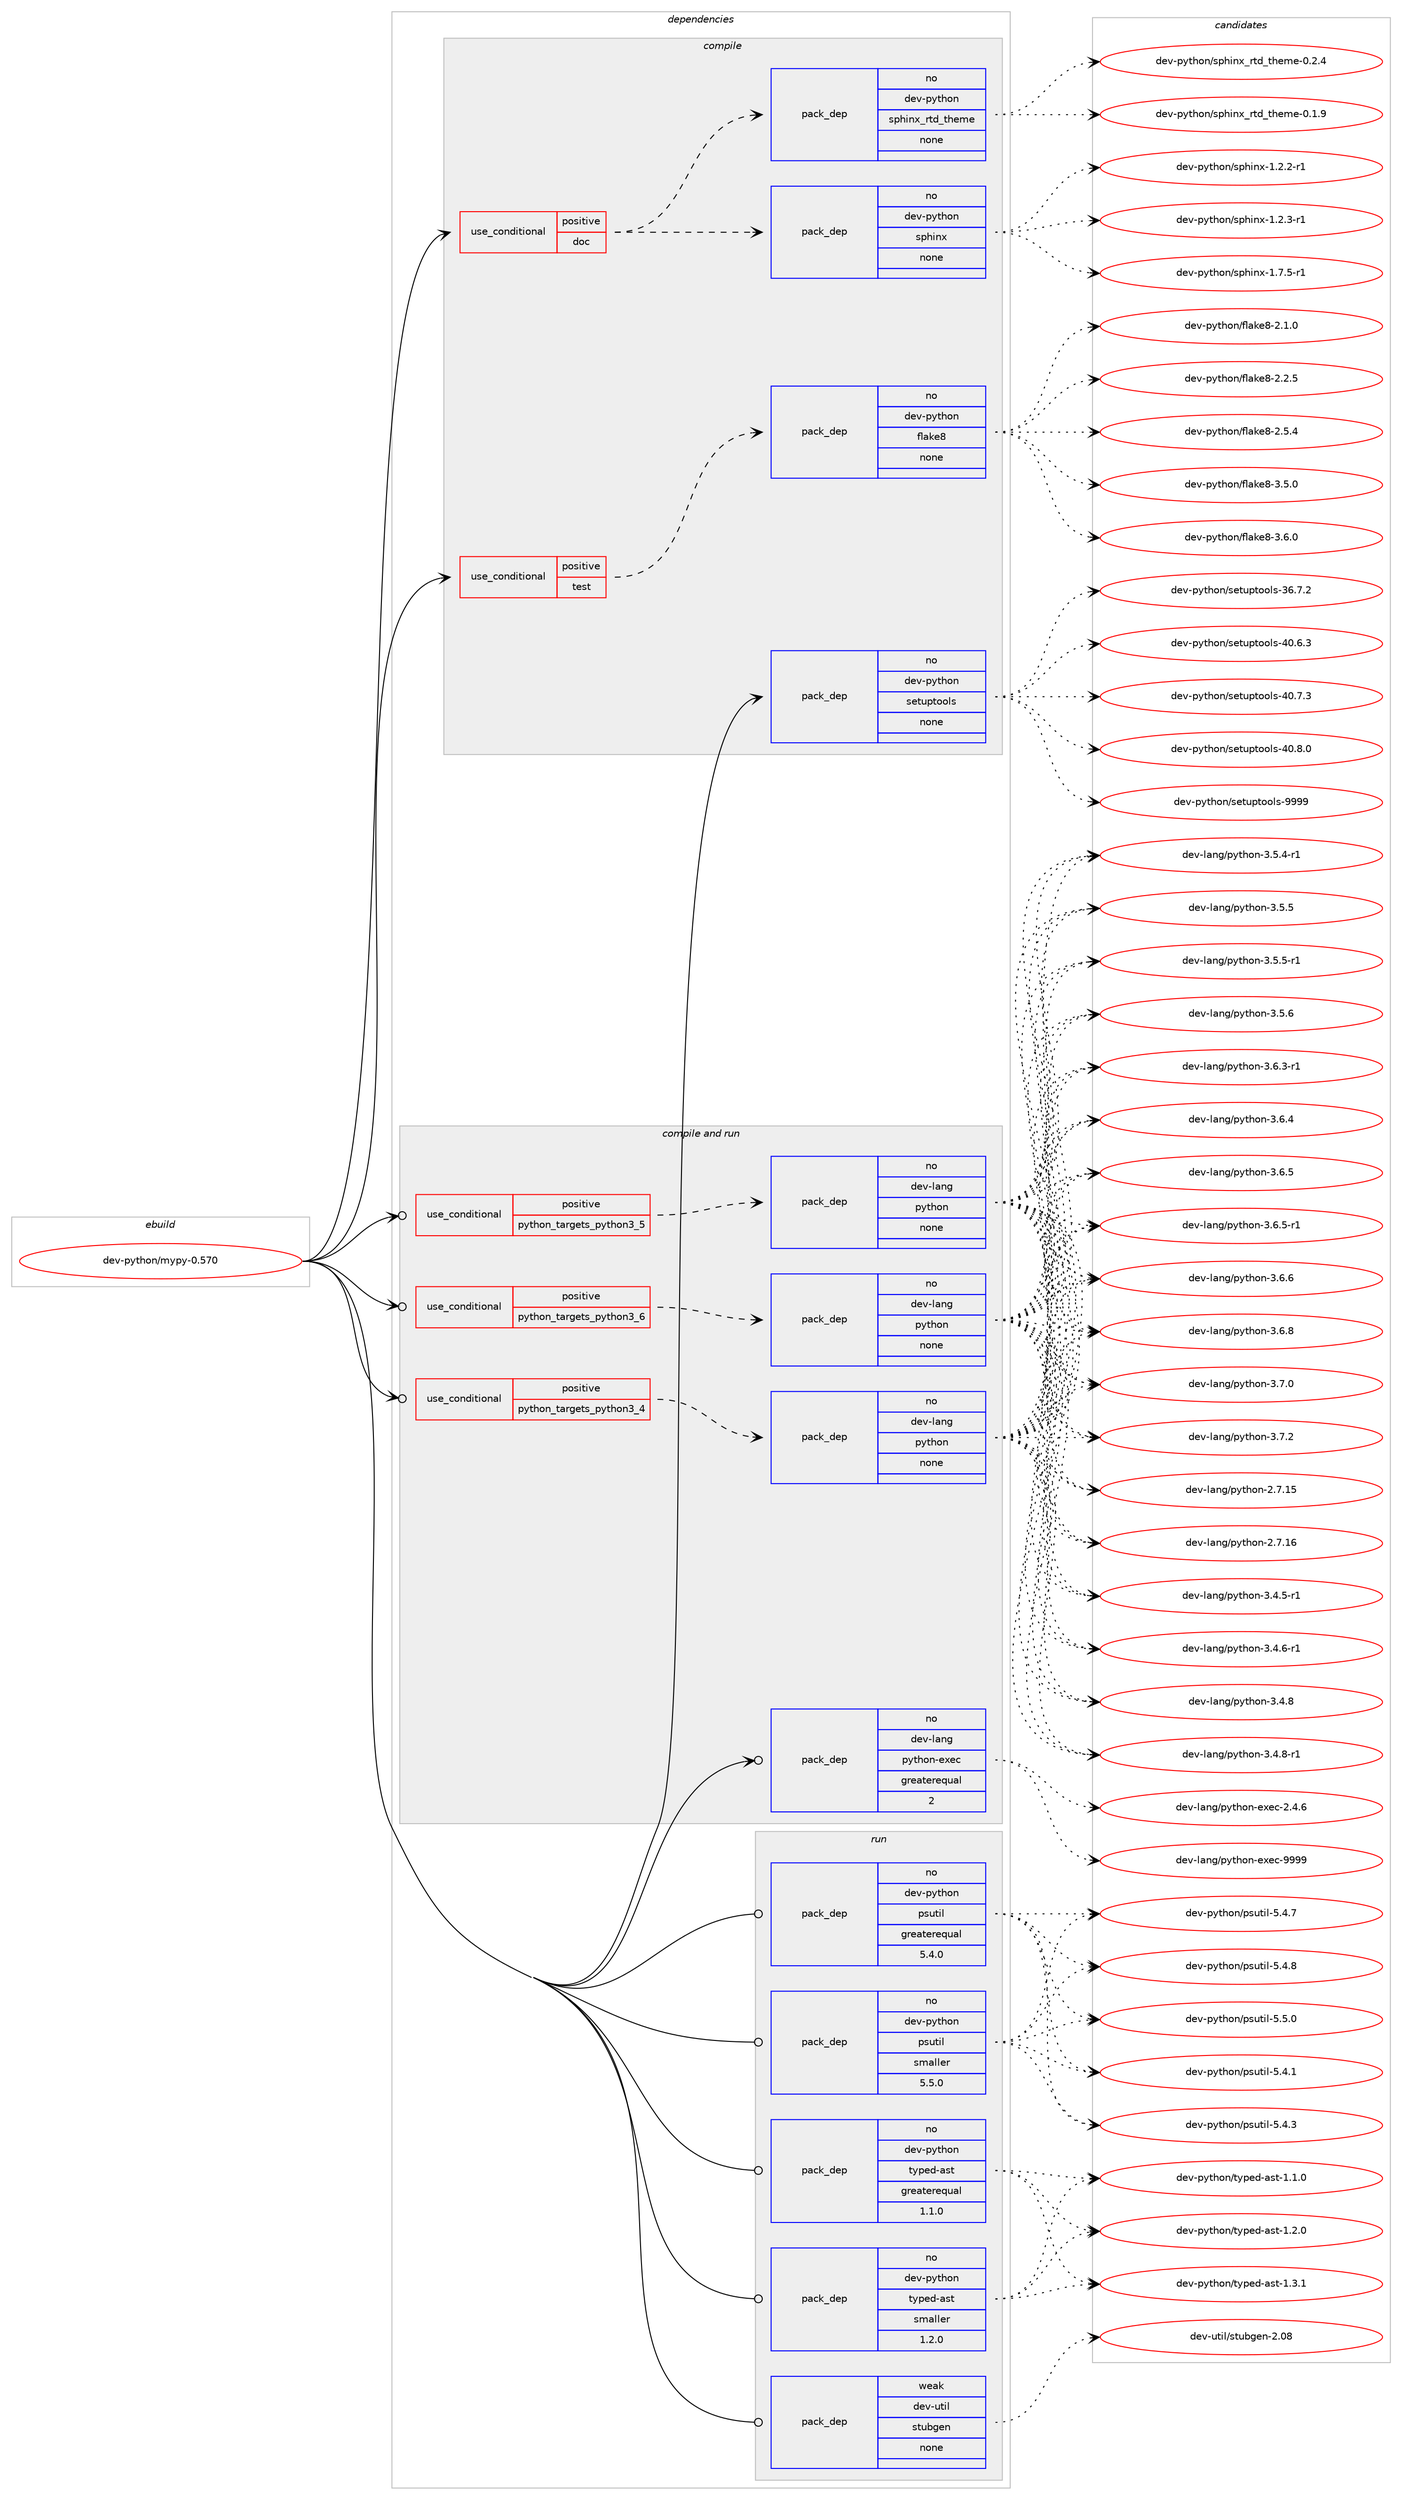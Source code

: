 digraph prolog {

# *************
# Graph options
# *************

newrank=true;
concentrate=true;
compound=true;
graph [rankdir=LR,fontname=Helvetica,fontsize=10,ranksep=1.5];#, ranksep=2.5, nodesep=0.2];
edge  [arrowhead=vee];
node  [fontname=Helvetica,fontsize=10];

# **********
# The ebuild
# **********

subgraph cluster_leftcol {
color=gray;
rank=same;
label=<<i>ebuild</i>>;
id [label="dev-python/mypy-0.570", color=red, width=4, href="../dev-python/mypy-0.570.svg"];
}

# ****************
# The dependencies
# ****************

subgraph cluster_midcol {
color=gray;
label=<<i>dependencies</i>>;
subgraph cluster_compile {
fillcolor="#eeeeee";
style=filled;
label=<<i>compile</i>>;
subgraph cond377789 {
dependency1419710 [label=<<TABLE BORDER="0" CELLBORDER="1" CELLSPACING="0" CELLPADDING="4"><TR><TD ROWSPAN="3" CELLPADDING="10">use_conditional</TD></TR><TR><TD>positive</TD></TR><TR><TD>doc</TD></TR></TABLE>>, shape=none, color=red];
subgraph pack1018647 {
dependency1419711 [label=<<TABLE BORDER="0" CELLBORDER="1" CELLSPACING="0" CELLPADDING="4" WIDTH="220"><TR><TD ROWSPAN="6" CELLPADDING="30">pack_dep</TD></TR><TR><TD WIDTH="110">no</TD></TR><TR><TD>dev-python</TD></TR><TR><TD>sphinx</TD></TR><TR><TD>none</TD></TR><TR><TD></TD></TR></TABLE>>, shape=none, color=blue];
}
dependency1419710:e -> dependency1419711:w [weight=20,style="dashed",arrowhead="vee"];
subgraph pack1018648 {
dependency1419712 [label=<<TABLE BORDER="0" CELLBORDER="1" CELLSPACING="0" CELLPADDING="4" WIDTH="220"><TR><TD ROWSPAN="6" CELLPADDING="30">pack_dep</TD></TR><TR><TD WIDTH="110">no</TD></TR><TR><TD>dev-python</TD></TR><TR><TD>sphinx_rtd_theme</TD></TR><TR><TD>none</TD></TR><TR><TD></TD></TR></TABLE>>, shape=none, color=blue];
}
dependency1419710:e -> dependency1419712:w [weight=20,style="dashed",arrowhead="vee"];
}
id:e -> dependency1419710:w [weight=20,style="solid",arrowhead="vee"];
subgraph cond377790 {
dependency1419713 [label=<<TABLE BORDER="0" CELLBORDER="1" CELLSPACING="0" CELLPADDING="4"><TR><TD ROWSPAN="3" CELLPADDING="10">use_conditional</TD></TR><TR><TD>positive</TD></TR><TR><TD>test</TD></TR></TABLE>>, shape=none, color=red];
subgraph pack1018649 {
dependency1419714 [label=<<TABLE BORDER="0" CELLBORDER="1" CELLSPACING="0" CELLPADDING="4" WIDTH="220"><TR><TD ROWSPAN="6" CELLPADDING="30">pack_dep</TD></TR><TR><TD WIDTH="110">no</TD></TR><TR><TD>dev-python</TD></TR><TR><TD>flake8</TD></TR><TR><TD>none</TD></TR><TR><TD></TD></TR></TABLE>>, shape=none, color=blue];
}
dependency1419713:e -> dependency1419714:w [weight=20,style="dashed",arrowhead="vee"];
}
id:e -> dependency1419713:w [weight=20,style="solid",arrowhead="vee"];
subgraph pack1018650 {
dependency1419715 [label=<<TABLE BORDER="0" CELLBORDER="1" CELLSPACING="0" CELLPADDING="4" WIDTH="220"><TR><TD ROWSPAN="6" CELLPADDING="30">pack_dep</TD></TR><TR><TD WIDTH="110">no</TD></TR><TR><TD>dev-python</TD></TR><TR><TD>setuptools</TD></TR><TR><TD>none</TD></TR><TR><TD></TD></TR></TABLE>>, shape=none, color=blue];
}
id:e -> dependency1419715:w [weight=20,style="solid",arrowhead="vee"];
}
subgraph cluster_compileandrun {
fillcolor="#eeeeee";
style=filled;
label=<<i>compile and run</i>>;
subgraph cond377791 {
dependency1419716 [label=<<TABLE BORDER="0" CELLBORDER="1" CELLSPACING="0" CELLPADDING="4"><TR><TD ROWSPAN="3" CELLPADDING="10">use_conditional</TD></TR><TR><TD>positive</TD></TR><TR><TD>python_targets_python3_4</TD></TR></TABLE>>, shape=none, color=red];
subgraph pack1018651 {
dependency1419717 [label=<<TABLE BORDER="0" CELLBORDER="1" CELLSPACING="0" CELLPADDING="4" WIDTH="220"><TR><TD ROWSPAN="6" CELLPADDING="30">pack_dep</TD></TR><TR><TD WIDTH="110">no</TD></TR><TR><TD>dev-lang</TD></TR><TR><TD>python</TD></TR><TR><TD>none</TD></TR><TR><TD></TD></TR></TABLE>>, shape=none, color=blue];
}
dependency1419716:e -> dependency1419717:w [weight=20,style="dashed",arrowhead="vee"];
}
id:e -> dependency1419716:w [weight=20,style="solid",arrowhead="odotvee"];
subgraph cond377792 {
dependency1419718 [label=<<TABLE BORDER="0" CELLBORDER="1" CELLSPACING="0" CELLPADDING="4"><TR><TD ROWSPAN="3" CELLPADDING="10">use_conditional</TD></TR><TR><TD>positive</TD></TR><TR><TD>python_targets_python3_5</TD></TR></TABLE>>, shape=none, color=red];
subgraph pack1018652 {
dependency1419719 [label=<<TABLE BORDER="0" CELLBORDER="1" CELLSPACING="0" CELLPADDING="4" WIDTH="220"><TR><TD ROWSPAN="6" CELLPADDING="30">pack_dep</TD></TR><TR><TD WIDTH="110">no</TD></TR><TR><TD>dev-lang</TD></TR><TR><TD>python</TD></TR><TR><TD>none</TD></TR><TR><TD></TD></TR></TABLE>>, shape=none, color=blue];
}
dependency1419718:e -> dependency1419719:w [weight=20,style="dashed",arrowhead="vee"];
}
id:e -> dependency1419718:w [weight=20,style="solid",arrowhead="odotvee"];
subgraph cond377793 {
dependency1419720 [label=<<TABLE BORDER="0" CELLBORDER="1" CELLSPACING="0" CELLPADDING="4"><TR><TD ROWSPAN="3" CELLPADDING="10">use_conditional</TD></TR><TR><TD>positive</TD></TR><TR><TD>python_targets_python3_6</TD></TR></TABLE>>, shape=none, color=red];
subgraph pack1018653 {
dependency1419721 [label=<<TABLE BORDER="0" CELLBORDER="1" CELLSPACING="0" CELLPADDING="4" WIDTH="220"><TR><TD ROWSPAN="6" CELLPADDING="30">pack_dep</TD></TR><TR><TD WIDTH="110">no</TD></TR><TR><TD>dev-lang</TD></TR><TR><TD>python</TD></TR><TR><TD>none</TD></TR><TR><TD></TD></TR></TABLE>>, shape=none, color=blue];
}
dependency1419720:e -> dependency1419721:w [weight=20,style="dashed",arrowhead="vee"];
}
id:e -> dependency1419720:w [weight=20,style="solid",arrowhead="odotvee"];
subgraph pack1018654 {
dependency1419722 [label=<<TABLE BORDER="0" CELLBORDER="1" CELLSPACING="0" CELLPADDING="4" WIDTH="220"><TR><TD ROWSPAN="6" CELLPADDING="30">pack_dep</TD></TR><TR><TD WIDTH="110">no</TD></TR><TR><TD>dev-lang</TD></TR><TR><TD>python-exec</TD></TR><TR><TD>greaterequal</TD></TR><TR><TD>2</TD></TR></TABLE>>, shape=none, color=blue];
}
id:e -> dependency1419722:w [weight=20,style="solid",arrowhead="odotvee"];
}
subgraph cluster_run {
fillcolor="#eeeeee";
style=filled;
label=<<i>run</i>>;
subgraph pack1018655 {
dependency1419723 [label=<<TABLE BORDER="0" CELLBORDER="1" CELLSPACING="0" CELLPADDING="4" WIDTH="220"><TR><TD ROWSPAN="6" CELLPADDING="30">pack_dep</TD></TR><TR><TD WIDTH="110">no</TD></TR><TR><TD>dev-python</TD></TR><TR><TD>psutil</TD></TR><TR><TD>greaterequal</TD></TR><TR><TD>5.4.0</TD></TR></TABLE>>, shape=none, color=blue];
}
id:e -> dependency1419723:w [weight=20,style="solid",arrowhead="odot"];
subgraph pack1018656 {
dependency1419724 [label=<<TABLE BORDER="0" CELLBORDER="1" CELLSPACING="0" CELLPADDING="4" WIDTH="220"><TR><TD ROWSPAN="6" CELLPADDING="30">pack_dep</TD></TR><TR><TD WIDTH="110">no</TD></TR><TR><TD>dev-python</TD></TR><TR><TD>psutil</TD></TR><TR><TD>smaller</TD></TR><TR><TD>5.5.0</TD></TR></TABLE>>, shape=none, color=blue];
}
id:e -> dependency1419724:w [weight=20,style="solid",arrowhead="odot"];
subgraph pack1018657 {
dependency1419725 [label=<<TABLE BORDER="0" CELLBORDER="1" CELLSPACING="0" CELLPADDING="4" WIDTH="220"><TR><TD ROWSPAN="6" CELLPADDING="30">pack_dep</TD></TR><TR><TD WIDTH="110">no</TD></TR><TR><TD>dev-python</TD></TR><TR><TD>typed-ast</TD></TR><TR><TD>greaterequal</TD></TR><TR><TD>1.1.0</TD></TR></TABLE>>, shape=none, color=blue];
}
id:e -> dependency1419725:w [weight=20,style="solid",arrowhead="odot"];
subgraph pack1018658 {
dependency1419726 [label=<<TABLE BORDER="0" CELLBORDER="1" CELLSPACING="0" CELLPADDING="4" WIDTH="220"><TR><TD ROWSPAN="6" CELLPADDING="30">pack_dep</TD></TR><TR><TD WIDTH="110">no</TD></TR><TR><TD>dev-python</TD></TR><TR><TD>typed-ast</TD></TR><TR><TD>smaller</TD></TR><TR><TD>1.2.0</TD></TR></TABLE>>, shape=none, color=blue];
}
id:e -> dependency1419726:w [weight=20,style="solid",arrowhead="odot"];
subgraph pack1018659 {
dependency1419727 [label=<<TABLE BORDER="0" CELLBORDER="1" CELLSPACING="0" CELLPADDING="4" WIDTH="220"><TR><TD ROWSPAN="6" CELLPADDING="30">pack_dep</TD></TR><TR><TD WIDTH="110">weak</TD></TR><TR><TD>dev-util</TD></TR><TR><TD>stubgen</TD></TR><TR><TD>none</TD></TR><TR><TD></TD></TR></TABLE>>, shape=none, color=blue];
}
id:e -> dependency1419727:w [weight=20,style="solid",arrowhead="odot"];
}
}

# **************
# The candidates
# **************

subgraph cluster_choices {
rank=same;
color=gray;
label=<<i>candidates</i>>;

subgraph choice1018647 {
color=black;
nodesep=1;
choice10010111845112121116104111110471151121041051101204549465046504511449 [label="dev-python/sphinx-1.2.2-r1", color=red, width=4,href="../dev-python/sphinx-1.2.2-r1.svg"];
choice10010111845112121116104111110471151121041051101204549465046514511449 [label="dev-python/sphinx-1.2.3-r1", color=red, width=4,href="../dev-python/sphinx-1.2.3-r1.svg"];
choice10010111845112121116104111110471151121041051101204549465546534511449 [label="dev-python/sphinx-1.7.5-r1", color=red, width=4,href="../dev-python/sphinx-1.7.5-r1.svg"];
dependency1419711:e -> choice10010111845112121116104111110471151121041051101204549465046504511449:w [style=dotted,weight="100"];
dependency1419711:e -> choice10010111845112121116104111110471151121041051101204549465046514511449:w [style=dotted,weight="100"];
dependency1419711:e -> choice10010111845112121116104111110471151121041051101204549465546534511449:w [style=dotted,weight="100"];
}
subgraph choice1018648 {
color=black;
nodesep=1;
choice10010111845112121116104111110471151121041051101209511411610095116104101109101454846494657 [label="dev-python/sphinx_rtd_theme-0.1.9", color=red, width=4,href="../dev-python/sphinx_rtd_theme-0.1.9.svg"];
choice10010111845112121116104111110471151121041051101209511411610095116104101109101454846504652 [label="dev-python/sphinx_rtd_theme-0.2.4", color=red, width=4,href="../dev-python/sphinx_rtd_theme-0.2.4.svg"];
dependency1419712:e -> choice10010111845112121116104111110471151121041051101209511411610095116104101109101454846494657:w [style=dotted,weight="100"];
dependency1419712:e -> choice10010111845112121116104111110471151121041051101209511411610095116104101109101454846504652:w [style=dotted,weight="100"];
}
subgraph choice1018649 {
color=black;
nodesep=1;
choice10010111845112121116104111110471021089710710156455046494648 [label="dev-python/flake8-2.1.0", color=red, width=4,href="../dev-python/flake8-2.1.0.svg"];
choice10010111845112121116104111110471021089710710156455046504653 [label="dev-python/flake8-2.2.5", color=red, width=4,href="../dev-python/flake8-2.2.5.svg"];
choice10010111845112121116104111110471021089710710156455046534652 [label="dev-python/flake8-2.5.4", color=red, width=4,href="../dev-python/flake8-2.5.4.svg"];
choice10010111845112121116104111110471021089710710156455146534648 [label="dev-python/flake8-3.5.0", color=red, width=4,href="../dev-python/flake8-3.5.0.svg"];
choice10010111845112121116104111110471021089710710156455146544648 [label="dev-python/flake8-3.6.0", color=red, width=4,href="../dev-python/flake8-3.6.0.svg"];
dependency1419714:e -> choice10010111845112121116104111110471021089710710156455046494648:w [style=dotted,weight="100"];
dependency1419714:e -> choice10010111845112121116104111110471021089710710156455046504653:w [style=dotted,weight="100"];
dependency1419714:e -> choice10010111845112121116104111110471021089710710156455046534652:w [style=dotted,weight="100"];
dependency1419714:e -> choice10010111845112121116104111110471021089710710156455146534648:w [style=dotted,weight="100"];
dependency1419714:e -> choice10010111845112121116104111110471021089710710156455146544648:w [style=dotted,weight="100"];
}
subgraph choice1018650 {
color=black;
nodesep=1;
choice100101118451121211161041111104711510111611711211611111110811545515446554650 [label="dev-python/setuptools-36.7.2", color=red, width=4,href="../dev-python/setuptools-36.7.2.svg"];
choice100101118451121211161041111104711510111611711211611111110811545524846544651 [label="dev-python/setuptools-40.6.3", color=red, width=4,href="../dev-python/setuptools-40.6.3.svg"];
choice100101118451121211161041111104711510111611711211611111110811545524846554651 [label="dev-python/setuptools-40.7.3", color=red, width=4,href="../dev-python/setuptools-40.7.3.svg"];
choice100101118451121211161041111104711510111611711211611111110811545524846564648 [label="dev-python/setuptools-40.8.0", color=red, width=4,href="../dev-python/setuptools-40.8.0.svg"];
choice10010111845112121116104111110471151011161171121161111111081154557575757 [label="dev-python/setuptools-9999", color=red, width=4,href="../dev-python/setuptools-9999.svg"];
dependency1419715:e -> choice100101118451121211161041111104711510111611711211611111110811545515446554650:w [style=dotted,weight="100"];
dependency1419715:e -> choice100101118451121211161041111104711510111611711211611111110811545524846544651:w [style=dotted,weight="100"];
dependency1419715:e -> choice100101118451121211161041111104711510111611711211611111110811545524846554651:w [style=dotted,weight="100"];
dependency1419715:e -> choice100101118451121211161041111104711510111611711211611111110811545524846564648:w [style=dotted,weight="100"];
dependency1419715:e -> choice10010111845112121116104111110471151011161171121161111111081154557575757:w [style=dotted,weight="100"];
}
subgraph choice1018651 {
color=black;
nodesep=1;
choice10010111845108971101034711212111610411111045504655464953 [label="dev-lang/python-2.7.15", color=red, width=4,href="../dev-lang/python-2.7.15.svg"];
choice10010111845108971101034711212111610411111045504655464954 [label="dev-lang/python-2.7.16", color=red, width=4,href="../dev-lang/python-2.7.16.svg"];
choice1001011184510897110103471121211161041111104551465246534511449 [label="dev-lang/python-3.4.5-r1", color=red, width=4,href="../dev-lang/python-3.4.5-r1.svg"];
choice1001011184510897110103471121211161041111104551465246544511449 [label="dev-lang/python-3.4.6-r1", color=red, width=4,href="../dev-lang/python-3.4.6-r1.svg"];
choice100101118451089711010347112121116104111110455146524656 [label="dev-lang/python-3.4.8", color=red, width=4,href="../dev-lang/python-3.4.8.svg"];
choice1001011184510897110103471121211161041111104551465246564511449 [label="dev-lang/python-3.4.8-r1", color=red, width=4,href="../dev-lang/python-3.4.8-r1.svg"];
choice1001011184510897110103471121211161041111104551465346524511449 [label="dev-lang/python-3.5.4-r1", color=red, width=4,href="../dev-lang/python-3.5.4-r1.svg"];
choice100101118451089711010347112121116104111110455146534653 [label="dev-lang/python-3.5.5", color=red, width=4,href="../dev-lang/python-3.5.5.svg"];
choice1001011184510897110103471121211161041111104551465346534511449 [label="dev-lang/python-3.5.5-r1", color=red, width=4,href="../dev-lang/python-3.5.5-r1.svg"];
choice100101118451089711010347112121116104111110455146534654 [label="dev-lang/python-3.5.6", color=red, width=4,href="../dev-lang/python-3.5.6.svg"];
choice1001011184510897110103471121211161041111104551465446514511449 [label="dev-lang/python-3.6.3-r1", color=red, width=4,href="../dev-lang/python-3.6.3-r1.svg"];
choice100101118451089711010347112121116104111110455146544652 [label="dev-lang/python-3.6.4", color=red, width=4,href="../dev-lang/python-3.6.4.svg"];
choice100101118451089711010347112121116104111110455146544653 [label="dev-lang/python-3.6.5", color=red, width=4,href="../dev-lang/python-3.6.5.svg"];
choice1001011184510897110103471121211161041111104551465446534511449 [label="dev-lang/python-3.6.5-r1", color=red, width=4,href="../dev-lang/python-3.6.5-r1.svg"];
choice100101118451089711010347112121116104111110455146544654 [label="dev-lang/python-3.6.6", color=red, width=4,href="../dev-lang/python-3.6.6.svg"];
choice100101118451089711010347112121116104111110455146544656 [label="dev-lang/python-3.6.8", color=red, width=4,href="../dev-lang/python-3.6.8.svg"];
choice100101118451089711010347112121116104111110455146554648 [label="dev-lang/python-3.7.0", color=red, width=4,href="../dev-lang/python-3.7.0.svg"];
choice100101118451089711010347112121116104111110455146554650 [label="dev-lang/python-3.7.2", color=red, width=4,href="../dev-lang/python-3.7.2.svg"];
dependency1419717:e -> choice10010111845108971101034711212111610411111045504655464953:w [style=dotted,weight="100"];
dependency1419717:e -> choice10010111845108971101034711212111610411111045504655464954:w [style=dotted,weight="100"];
dependency1419717:e -> choice1001011184510897110103471121211161041111104551465246534511449:w [style=dotted,weight="100"];
dependency1419717:e -> choice1001011184510897110103471121211161041111104551465246544511449:w [style=dotted,weight="100"];
dependency1419717:e -> choice100101118451089711010347112121116104111110455146524656:w [style=dotted,weight="100"];
dependency1419717:e -> choice1001011184510897110103471121211161041111104551465246564511449:w [style=dotted,weight="100"];
dependency1419717:e -> choice1001011184510897110103471121211161041111104551465346524511449:w [style=dotted,weight="100"];
dependency1419717:e -> choice100101118451089711010347112121116104111110455146534653:w [style=dotted,weight="100"];
dependency1419717:e -> choice1001011184510897110103471121211161041111104551465346534511449:w [style=dotted,weight="100"];
dependency1419717:e -> choice100101118451089711010347112121116104111110455146534654:w [style=dotted,weight="100"];
dependency1419717:e -> choice1001011184510897110103471121211161041111104551465446514511449:w [style=dotted,weight="100"];
dependency1419717:e -> choice100101118451089711010347112121116104111110455146544652:w [style=dotted,weight="100"];
dependency1419717:e -> choice100101118451089711010347112121116104111110455146544653:w [style=dotted,weight="100"];
dependency1419717:e -> choice1001011184510897110103471121211161041111104551465446534511449:w [style=dotted,weight="100"];
dependency1419717:e -> choice100101118451089711010347112121116104111110455146544654:w [style=dotted,weight="100"];
dependency1419717:e -> choice100101118451089711010347112121116104111110455146544656:w [style=dotted,weight="100"];
dependency1419717:e -> choice100101118451089711010347112121116104111110455146554648:w [style=dotted,weight="100"];
dependency1419717:e -> choice100101118451089711010347112121116104111110455146554650:w [style=dotted,weight="100"];
}
subgraph choice1018652 {
color=black;
nodesep=1;
choice10010111845108971101034711212111610411111045504655464953 [label="dev-lang/python-2.7.15", color=red, width=4,href="../dev-lang/python-2.7.15.svg"];
choice10010111845108971101034711212111610411111045504655464954 [label="dev-lang/python-2.7.16", color=red, width=4,href="../dev-lang/python-2.7.16.svg"];
choice1001011184510897110103471121211161041111104551465246534511449 [label="dev-lang/python-3.4.5-r1", color=red, width=4,href="../dev-lang/python-3.4.5-r1.svg"];
choice1001011184510897110103471121211161041111104551465246544511449 [label="dev-lang/python-3.4.6-r1", color=red, width=4,href="../dev-lang/python-3.4.6-r1.svg"];
choice100101118451089711010347112121116104111110455146524656 [label="dev-lang/python-3.4.8", color=red, width=4,href="../dev-lang/python-3.4.8.svg"];
choice1001011184510897110103471121211161041111104551465246564511449 [label="dev-lang/python-3.4.8-r1", color=red, width=4,href="../dev-lang/python-3.4.8-r1.svg"];
choice1001011184510897110103471121211161041111104551465346524511449 [label="dev-lang/python-3.5.4-r1", color=red, width=4,href="../dev-lang/python-3.5.4-r1.svg"];
choice100101118451089711010347112121116104111110455146534653 [label="dev-lang/python-3.5.5", color=red, width=4,href="../dev-lang/python-3.5.5.svg"];
choice1001011184510897110103471121211161041111104551465346534511449 [label="dev-lang/python-3.5.5-r1", color=red, width=4,href="../dev-lang/python-3.5.5-r1.svg"];
choice100101118451089711010347112121116104111110455146534654 [label="dev-lang/python-3.5.6", color=red, width=4,href="../dev-lang/python-3.5.6.svg"];
choice1001011184510897110103471121211161041111104551465446514511449 [label="dev-lang/python-3.6.3-r1", color=red, width=4,href="../dev-lang/python-3.6.3-r1.svg"];
choice100101118451089711010347112121116104111110455146544652 [label="dev-lang/python-3.6.4", color=red, width=4,href="../dev-lang/python-3.6.4.svg"];
choice100101118451089711010347112121116104111110455146544653 [label="dev-lang/python-3.6.5", color=red, width=4,href="../dev-lang/python-3.6.5.svg"];
choice1001011184510897110103471121211161041111104551465446534511449 [label="dev-lang/python-3.6.5-r1", color=red, width=4,href="../dev-lang/python-3.6.5-r1.svg"];
choice100101118451089711010347112121116104111110455146544654 [label="dev-lang/python-3.6.6", color=red, width=4,href="../dev-lang/python-3.6.6.svg"];
choice100101118451089711010347112121116104111110455146544656 [label="dev-lang/python-3.6.8", color=red, width=4,href="../dev-lang/python-3.6.8.svg"];
choice100101118451089711010347112121116104111110455146554648 [label="dev-lang/python-3.7.0", color=red, width=4,href="../dev-lang/python-3.7.0.svg"];
choice100101118451089711010347112121116104111110455146554650 [label="dev-lang/python-3.7.2", color=red, width=4,href="../dev-lang/python-3.7.2.svg"];
dependency1419719:e -> choice10010111845108971101034711212111610411111045504655464953:w [style=dotted,weight="100"];
dependency1419719:e -> choice10010111845108971101034711212111610411111045504655464954:w [style=dotted,weight="100"];
dependency1419719:e -> choice1001011184510897110103471121211161041111104551465246534511449:w [style=dotted,weight="100"];
dependency1419719:e -> choice1001011184510897110103471121211161041111104551465246544511449:w [style=dotted,weight="100"];
dependency1419719:e -> choice100101118451089711010347112121116104111110455146524656:w [style=dotted,weight="100"];
dependency1419719:e -> choice1001011184510897110103471121211161041111104551465246564511449:w [style=dotted,weight="100"];
dependency1419719:e -> choice1001011184510897110103471121211161041111104551465346524511449:w [style=dotted,weight="100"];
dependency1419719:e -> choice100101118451089711010347112121116104111110455146534653:w [style=dotted,weight="100"];
dependency1419719:e -> choice1001011184510897110103471121211161041111104551465346534511449:w [style=dotted,weight="100"];
dependency1419719:e -> choice100101118451089711010347112121116104111110455146534654:w [style=dotted,weight="100"];
dependency1419719:e -> choice1001011184510897110103471121211161041111104551465446514511449:w [style=dotted,weight="100"];
dependency1419719:e -> choice100101118451089711010347112121116104111110455146544652:w [style=dotted,weight="100"];
dependency1419719:e -> choice100101118451089711010347112121116104111110455146544653:w [style=dotted,weight="100"];
dependency1419719:e -> choice1001011184510897110103471121211161041111104551465446534511449:w [style=dotted,weight="100"];
dependency1419719:e -> choice100101118451089711010347112121116104111110455146544654:w [style=dotted,weight="100"];
dependency1419719:e -> choice100101118451089711010347112121116104111110455146544656:w [style=dotted,weight="100"];
dependency1419719:e -> choice100101118451089711010347112121116104111110455146554648:w [style=dotted,weight="100"];
dependency1419719:e -> choice100101118451089711010347112121116104111110455146554650:w [style=dotted,weight="100"];
}
subgraph choice1018653 {
color=black;
nodesep=1;
choice10010111845108971101034711212111610411111045504655464953 [label="dev-lang/python-2.7.15", color=red, width=4,href="../dev-lang/python-2.7.15.svg"];
choice10010111845108971101034711212111610411111045504655464954 [label="dev-lang/python-2.7.16", color=red, width=4,href="../dev-lang/python-2.7.16.svg"];
choice1001011184510897110103471121211161041111104551465246534511449 [label="dev-lang/python-3.4.5-r1", color=red, width=4,href="../dev-lang/python-3.4.5-r1.svg"];
choice1001011184510897110103471121211161041111104551465246544511449 [label="dev-lang/python-3.4.6-r1", color=red, width=4,href="../dev-lang/python-3.4.6-r1.svg"];
choice100101118451089711010347112121116104111110455146524656 [label="dev-lang/python-3.4.8", color=red, width=4,href="../dev-lang/python-3.4.8.svg"];
choice1001011184510897110103471121211161041111104551465246564511449 [label="dev-lang/python-3.4.8-r1", color=red, width=4,href="../dev-lang/python-3.4.8-r1.svg"];
choice1001011184510897110103471121211161041111104551465346524511449 [label="dev-lang/python-3.5.4-r1", color=red, width=4,href="../dev-lang/python-3.5.4-r1.svg"];
choice100101118451089711010347112121116104111110455146534653 [label="dev-lang/python-3.5.5", color=red, width=4,href="../dev-lang/python-3.5.5.svg"];
choice1001011184510897110103471121211161041111104551465346534511449 [label="dev-lang/python-3.5.5-r1", color=red, width=4,href="../dev-lang/python-3.5.5-r1.svg"];
choice100101118451089711010347112121116104111110455146534654 [label="dev-lang/python-3.5.6", color=red, width=4,href="../dev-lang/python-3.5.6.svg"];
choice1001011184510897110103471121211161041111104551465446514511449 [label="dev-lang/python-3.6.3-r1", color=red, width=4,href="../dev-lang/python-3.6.3-r1.svg"];
choice100101118451089711010347112121116104111110455146544652 [label="dev-lang/python-3.6.4", color=red, width=4,href="../dev-lang/python-3.6.4.svg"];
choice100101118451089711010347112121116104111110455146544653 [label="dev-lang/python-3.6.5", color=red, width=4,href="../dev-lang/python-3.6.5.svg"];
choice1001011184510897110103471121211161041111104551465446534511449 [label="dev-lang/python-3.6.5-r1", color=red, width=4,href="../dev-lang/python-3.6.5-r1.svg"];
choice100101118451089711010347112121116104111110455146544654 [label="dev-lang/python-3.6.6", color=red, width=4,href="../dev-lang/python-3.6.6.svg"];
choice100101118451089711010347112121116104111110455146544656 [label="dev-lang/python-3.6.8", color=red, width=4,href="../dev-lang/python-3.6.8.svg"];
choice100101118451089711010347112121116104111110455146554648 [label="dev-lang/python-3.7.0", color=red, width=4,href="../dev-lang/python-3.7.0.svg"];
choice100101118451089711010347112121116104111110455146554650 [label="dev-lang/python-3.7.2", color=red, width=4,href="../dev-lang/python-3.7.2.svg"];
dependency1419721:e -> choice10010111845108971101034711212111610411111045504655464953:w [style=dotted,weight="100"];
dependency1419721:e -> choice10010111845108971101034711212111610411111045504655464954:w [style=dotted,weight="100"];
dependency1419721:e -> choice1001011184510897110103471121211161041111104551465246534511449:w [style=dotted,weight="100"];
dependency1419721:e -> choice1001011184510897110103471121211161041111104551465246544511449:w [style=dotted,weight="100"];
dependency1419721:e -> choice100101118451089711010347112121116104111110455146524656:w [style=dotted,weight="100"];
dependency1419721:e -> choice1001011184510897110103471121211161041111104551465246564511449:w [style=dotted,weight="100"];
dependency1419721:e -> choice1001011184510897110103471121211161041111104551465346524511449:w [style=dotted,weight="100"];
dependency1419721:e -> choice100101118451089711010347112121116104111110455146534653:w [style=dotted,weight="100"];
dependency1419721:e -> choice1001011184510897110103471121211161041111104551465346534511449:w [style=dotted,weight="100"];
dependency1419721:e -> choice100101118451089711010347112121116104111110455146534654:w [style=dotted,weight="100"];
dependency1419721:e -> choice1001011184510897110103471121211161041111104551465446514511449:w [style=dotted,weight="100"];
dependency1419721:e -> choice100101118451089711010347112121116104111110455146544652:w [style=dotted,weight="100"];
dependency1419721:e -> choice100101118451089711010347112121116104111110455146544653:w [style=dotted,weight="100"];
dependency1419721:e -> choice1001011184510897110103471121211161041111104551465446534511449:w [style=dotted,weight="100"];
dependency1419721:e -> choice100101118451089711010347112121116104111110455146544654:w [style=dotted,weight="100"];
dependency1419721:e -> choice100101118451089711010347112121116104111110455146544656:w [style=dotted,weight="100"];
dependency1419721:e -> choice100101118451089711010347112121116104111110455146554648:w [style=dotted,weight="100"];
dependency1419721:e -> choice100101118451089711010347112121116104111110455146554650:w [style=dotted,weight="100"];
}
subgraph choice1018654 {
color=black;
nodesep=1;
choice1001011184510897110103471121211161041111104510112010199455046524654 [label="dev-lang/python-exec-2.4.6", color=red, width=4,href="../dev-lang/python-exec-2.4.6.svg"];
choice10010111845108971101034711212111610411111045101120101994557575757 [label="dev-lang/python-exec-9999", color=red, width=4,href="../dev-lang/python-exec-9999.svg"];
dependency1419722:e -> choice1001011184510897110103471121211161041111104510112010199455046524654:w [style=dotted,weight="100"];
dependency1419722:e -> choice10010111845108971101034711212111610411111045101120101994557575757:w [style=dotted,weight="100"];
}
subgraph choice1018655 {
color=black;
nodesep=1;
choice1001011184511212111610411111047112115117116105108455346524649 [label="dev-python/psutil-5.4.1", color=red, width=4,href="../dev-python/psutil-5.4.1.svg"];
choice1001011184511212111610411111047112115117116105108455346524651 [label="dev-python/psutil-5.4.3", color=red, width=4,href="../dev-python/psutil-5.4.3.svg"];
choice1001011184511212111610411111047112115117116105108455346524655 [label="dev-python/psutil-5.4.7", color=red, width=4,href="../dev-python/psutil-5.4.7.svg"];
choice1001011184511212111610411111047112115117116105108455346524656 [label="dev-python/psutil-5.4.8", color=red, width=4,href="../dev-python/psutil-5.4.8.svg"];
choice1001011184511212111610411111047112115117116105108455346534648 [label="dev-python/psutil-5.5.0", color=red, width=4,href="../dev-python/psutil-5.5.0.svg"];
dependency1419723:e -> choice1001011184511212111610411111047112115117116105108455346524649:w [style=dotted,weight="100"];
dependency1419723:e -> choice1001011184511212111610411111047112115117116105108455346524651:w [style=dotted,weight="100"];
dependency1419723:e -> choice1001011184511212111610411111047112115117116105108455346524655:w [style=dotted,weight="100"];
dependency1419723:e -> choice1001011184511212111610411111047112115117116105108455346524656:w [style=dotted,weight="100"];
dependency1419723:e -> choice1001011184511212111610411111047112115117116105108455346534648:w [style=dotted,weight="100"];
}
subgraph choice1018656 {
color=black;
nodesep=1;
choice1001011184511212111610411111047112115117116105108455346524649 [label="dev-python/psutil-5.4.1", color=red, width=4,href="../dev-python/psutil-5.4.1.svg"];
choice1001011184511212111610411111047112115117116105108455346524651 [label="dev-python/psutil-5.4.3", color=red, width=4,href="../dev-python/psutil-5.4.3.svg"];
choice1001011184511212111610411111047112115117116105108455346524655 [label="dev-python/psutil-5.4.7", color=red, width=4,href="../dev-python/psutil-5.4.7.svg"];
choice1001011184511212111610411111047112115117116105108455346524656 [label="dev-python/psutil-5.4.8", color=red, width=4,href="../dev-python/psutil-5.4.8.svg"];
choice1001011184511212111610411111047112115117116105108455346534648 [label="dev-python/psutil-5.5.0", color=red, width=4,href="../dev-python/psutil-5.5.0.svg"];
dependency1419724:e -> choice1001011184511212111610411111047112115117116105108455346524649:w [style=dotted,weight="100"];
dependency1419724:e -> choice1001011184511212111610411111047112115117116105108455346524651:w [style=dotted,weight="100"];
dependency1419724:e -> choice1001011184511212111610411111047112115117116105108455346524655:w [style=dotted,weight="100"];
dependency1419724:e -> choice1001011184511212111610411111047112115117116105108455346524656:w [style=dotted,weight="100"];
dependency1419724:e -> choice1001011184511212111610411111047112115117116105108455346534648:w [style=dotted,weight="100"];
}
subgraph choice1018657 {
color=black;
nodesep=1;
choice10010111845112121116104111110471161211121011004597115116454946494648 [label="dev-python/typed-ast-1.1.0", color=red, width=4,href="../dev-python/typed-ast-1.1.0.svg"];
choice10010111845112121116104111110471161211121011004597115116454946504648 [label="dev-python/typed-ast-1.2.0", color=red, width=4,href="../dev-python/typed-ast-1.2.0.svg"];
choice10010111845112121116104111110471161211121011004597115116454946514649 [label="dev-python/typed-ast-1.3.1", color=red, width=4,href="../dev-python/typed-ast-1.3.1.svg"];
dependency1419725:e -> choice10010111845112121116104111110471161211121011004597115116454946494648:w [style=dotted,weight="100"];
dependency1419725:e -> choice10010111845112121116104111110471161211121011004597115116454946504648:w [style=dotted,weight="100"];
dependency1419725:e -> choice10010111845112121116104111110471161211121011004597115116454946514649:w [style=dotted,weight="100"];
}
subgraph choice1018658 {
color=black;
nodesep=1;
choice10010111845112121116104111110471161211121011004597115116454946494648 [label="dev-python/typed-ast-1.1.0", color=red, width=4,href="../dev-python/typed-ast-1.1.0.svg"];
choice10010111845112121116104111110471161211121011004597115116454946504648 [label="dev-python/typed-ast-1.2.0", color=red, width=4,href="../dev-python/typed-ast-1.2.0.svg"];
choice10010111845112121116104111110471161211121011004597115116454946514649 [label="dev-python/typed-ast-1.3.1", color=red, width=4,href="../dev-python/typed-ast-1.3.1.svg"];
dependency1419726:e -> choice10010111845112121116104111110471161211121011004597115116454946494648:w [style=dotted,weight="100"];
dependency1419726:e -> choice10010111845112121116104111110471161211121011004597115116454946504648:w [style=dotted,weight="100"];
dependency1419726:e -> choice10010111845112121116104111110471161211121011004597115116454946514649:w [style=dotted,weight="100"];
}
subgraph choice1018659 {
color=black;
nodesep=1;
choice1001011184511711610510847115116117981031011104550464856 [label="dev-util/stubgen-2.08", color=red, width=4,href="../dev-util/stubgen-2.08.svg"];
dependency1419727:e -> choice1001011184511711610510847115116117981031011104550464856:w [style=dotted,weight="100"];
}
}

}
